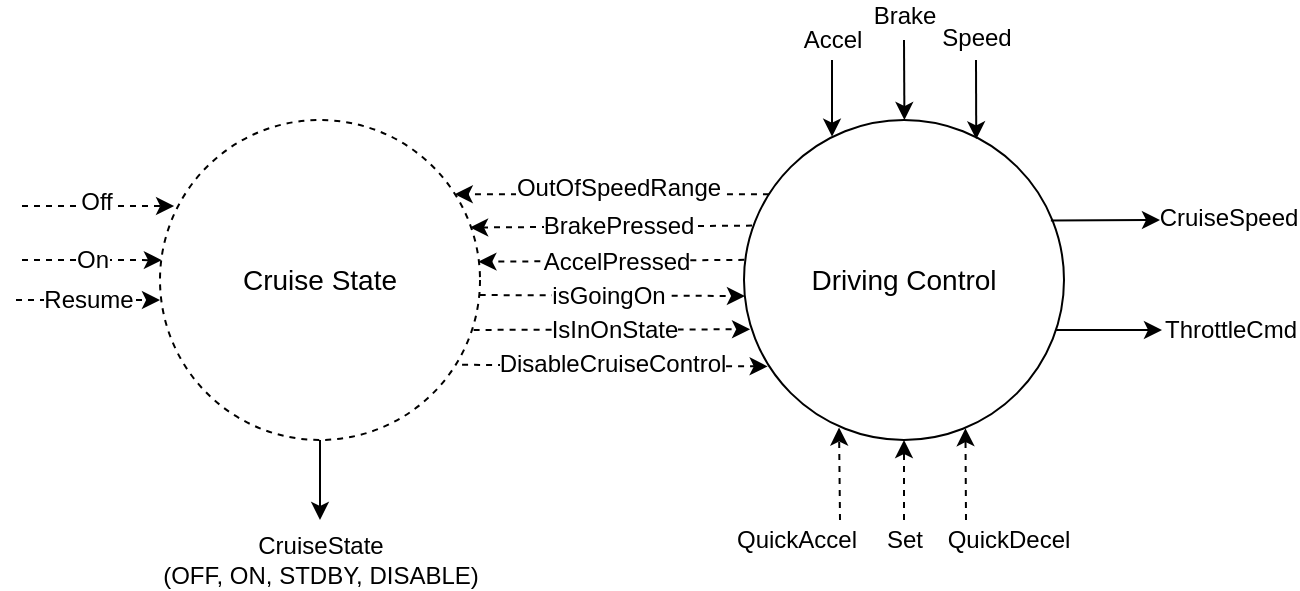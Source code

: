 <mxfile version="12.9.3" type="device"><diagram id="xCBsi5gH17o_qsEy8k9m" name="Page-1"><mxGraphModel dx="905" dy="672" grid="0" gridSize="10" guides="1" tooltips="1" connect="1" arrows="1" fold="1" page="1" pageScale="1" pageWidth="1654" pageHeight="1169" math="0" shadow="0"><root><mxCell id="0"/><mxCell id="1" parent="0"/><mxCell id="5xEWd3McZoz8Aa_qshaV-1" value="Driving Control" style="ellipse;whiteSpace=wrap;html=1;aspect=fixed;fontSize=14;" parent="1" vertex="1"><mxGeometry x="512" y="110" width="160" height="160" as="geometry"/></mxCell><mxCell id="5xEWd3McZoz8Aa_qshaV-2" value="Cruise State" style="ellipse;whiteSpace=wrap;html=1;aspect=fixed;dashed=1;fontSize=14;" parent="1" vertex="1"><mxGeometry x="220" y="110" width="160" height="160" as="geometry"/></mxCell><mxCell id="5xEWd3McZoz8Aa_qshaV-3" value="&lt;font style=&quot;font-size: 12px&quot;&gt;On&lt;/font&gt;" style="endArrow=classic;html=1;entryX=0.006;entryY=0.438;entryDx=0;entryDy=0;entryPerimeter=0;dashed=1;" parent="1" target="5xEWd3McZoz8Aa_qshaV-2" edge="1"><mxGeometry width="50" height="50" relative="1" as="geometry"><mxPoint x="151" y="180" as="sourcePoint"/><mxPoint x="217" y="180" as="targetPoint"/><Array as="points"><mxPoint x="184" y="180"/></Array></mxGeometry></mxCell><mxCell id="5xEWd3McZoz8Aa_qshaV-4" value="" style="endArrow=classic;html=1;entryX=0.044;entryY=0.269;entryDx=0;entryDy=0;entryPerimeter=0;dashed=1;" parent="1" target="5xEWd3McZoz8Aa_qshaV-2" edge="1"><mxGeometry width="50" height="50" relative="1" as="geometry"><mxPoint x="151" y="153" as="sourcePoint"/><mxPoint x="580" y="390" as="targetPoint"/></mxGeometry></mxCell><mxCell id="5xEWd3McZoz8Aa_qshaV-5" value="Off" style="text;html=1;align=center;verticalAlign=middle;resizable=0;points=[];labelBackgroundColor=#ffffff;" parent="5xEWd3McZoz8Aa_qshaV-4" vertex="1" connectable="0"><mxGeometry x="-0.373" y="2" relative="1" as="geometry"><mxPoint x="13" as="offset"/></mxGeometry></mxCell><mxCell id="5xEWd3McZoz8Aa_qshaV-6" value="&lt;font style=&quot;font-size: 12px&quot;&gt;Resume&lt;/font&gt;" style="endArrow=classic;html=1;entryX=0.044;entryY=0.269;entryDx=0;entryDy=0;entryPerimeter=0;dashed=1;" parent="1" edge="1"><mxGeometry width="50" height="50" relative="1" as="geometry"><mxPoint x="148" y="200" as="sourcePoint"/><mxPoint x="220.0" y="200.04" as="targetPoint"/></mxGeometry></mxCell><mxCell id="5xEWd3McZoz8Aa_qshaV-8" value="&lt;font style=&quot;font-size: 12px&quot;&gt;Set&lt;/font&gt;" style="endArrow=classic;html=1;entryX=0.5;entryY=1;entryDx=0;entryDy=0;dashed=1;" parent="1" target="5xEWd3McZoz8Aa_qshaV-1" edge="1"><mxGeometry x="-1" y="-10" width="50" height="50" relative="1" as="geometry"><mxPoint x="592" y="310" as="sourcePoint"/><mxPoint x="609.04" y="400.04" as="targetPoint"/><mxPoint x="-10" y="10" as="offset"/></mxGeometry></mxCell><mxCell id="5xEWd3McZoz8Aa_qshaV-9" value="&lt;font style=&quot;font-size: 12px&quot;&gt;QuickAccel&lt;/font&gt;" style="endArrow=classic;html=1;entryX=0.297;entryY=0.961;entryDx=0;entryDy=0;entryPerimeter=0;dashed=1;" parent="1" target="5xEWd3McZoz8Aa_qshaV-1" edge="1"><mxGeometry x="-1" y="24" width="50" height="50" relative="1" as="geometry"><mxPoint x="560" y="310" as="sourcePoint"/><mxPoint x="629.04" y="310.04" as="targetPoint"/><mxPoint x="2" y="10" as="offset"/></mxGeometry></mxCell><mxCell id="5xEWd3McZoz8Aa_qshaV-10" value="&lt;font style=&quot;font-size: 12px&quot;&gt;QuickDecel&lt;/font&gt;" style="endArrow=classic;html=1;entryX=0.692;entryY=0.963;entryDx=0;entryDy=0;entryPerimeter=0;dashed=1;" parent="1" target="5xEWd3McZoz8Aa_qshaV-1" edge="1"><mxGeometry x="-1" y="-23" width="50" height="50" relative="1" as="geometry"><mxPoint x="623" y="310" as="sourcePoint"/><mxPoint x="617" y="267" as="targetPoint"/><mxPoint x="-2" y="10" as="offset"/></mxGeometry></mxCell><mxCell id="5xEWd3McZoz8Aa_qshaV-12" value="&lt;font style=&quot;font-size: 12px&quot;&gt;Accel&lt;/font&gt;" style="endArrow=classic;html=1;entryX=0.275;entryY=0.052;entryDx=0;entryDy=0;entryPerimeter=0;" parent="1" target="5xEWd3McZoz8Aa_qshaV-1" edge="1"><mxGeometry x="-1" y="10" width="50" height="50" relative="1" as="geometry"><mxPoint x="556" y="80" as="sourcePoint"/><mxPoint x="672" y="180" as="targetPoint"/><mxPoint x="-10" y="-10" as="offset"/></mxGeometry></mxCell><mxCell id="Z60cDOZgIvQwQBdGZyk1-1" value="&lt;font style=&quot;font-size: 12px&quot;&gt;Brake&lt;/font&gt;" style="endArrow=classic;html=1;entryX=0;entryY=0;entryDx=0;entryDy=0;" parent="1" edge="1"><mxGeometry x="-1" y="12" width="50" height="50" relative="1" as="geometry"><mxPoint x="592" y="70" as="sourcePoint"/><mxPoint x="592.211" y="110.001" as="targetPoint"/><mxPoint x="-12" y="-12" as="offset"/></mxGeometry></mxCell><mxCell id="Z60cDOZgIvQwQBdGZyk1-2" value="&lt;font style=&quot;font-size: 12px&quot;&gt;Speed&lt;/font&gt;" style="endArrow=classic;html=1;entryX=0.432;entryY=-0.002;entryDx=0;entryDy=0;entryPerimeter=0;" parent="1" edge="1"><mxGeometry x="-1" y="11" width="50" height="50" relative="1" as="geometry"><mxPoint x="628" y="80" as="sourcePoint"/><mxPoint x="628.12" y="119.68" as="targetPoint"/><mxPoint x="-11" y="-11" as="offset"/></mxGeometry></mxCell><mxCell id="Z60cDOZgIvQwQBdGZyk1-3" value="" style="endArrow=classic;html=1;exitX=0.5;exitY=1;exitDx=0;exitDy=0;" parent="1" source="5xEWd3McZoz8Aa_qshaV-2" edge="1"><mxGeometry width="50" height="50" relative="1" as="geometry"><mxPoint x="300" y="330" as="sourcePoint"/><mxPoint x="300" y="310" as="targetPoint"/></mxGeometry></mxCell><mxCell id="Z60cDOZgIvQwQBdGZyk1-4" value="CruiseState&lt;br&gt;(OFF, ON, STDBY, DISABLE)" style="text;html=1;align=center;verticalAlign=middle;resizable=0;points=[];labelBackgroundColor=#ffffff;" parent="Z60cDOZgIvQwQBdGZyk1-3" vertex="1" connectable="0"><mxGeometry x="-0.475" y="1" relative="1" as="geometry"><mxPoint x="-1" y="49.17" as="offset"/></mxGeometry></mxCell><mxCell id="Z60cDOZgIvQwQBdGZyk1-8" value="" style="endArrow=classic;html=1;entryX=0.995;entryY=0.443;entryDx=0;entryDy=0;entryPerimeter=0;exitX=0.001;exitY=0.437;exitDx=0;exitDy=0;exitPerimeter=0;dashed=1;" parent="1" source="5xEWd3McZoz8Aa_qshaV-1" target="5xEWd3McZoz8Aa_qshaV-2" edge="1"><mxGeometry width="50" height="50" relative="1" as="geometry"><mxPoint x="523" y="178" as="sourcePoint"/><mxPoint x="410" y="260" as="targetPoint"/></mxGeometry></mxCell><mxCell id="Z60cDOZgIvQwQBdGZyk1-9" value="AccelPressed" style="text;html=1;align=center;verticalAlign=middle;resizable=0;points=[];labelBackgroundColor=#ffffff;" parent="Z60cDOZgIvQwQBdGZyk1-8" vertex="1" connectable="0"><mxGeometry x="0.358" y="-2" relative="1" as="geometry"><mxPoint x="25.81" y="2.43" as="offset"/></mxGeometry></mxCell><mxCell id="Z60cDOZgIvQwQBdGZyk1-10" value="" style="endArrow=classic;html=1;entryX=0.969;entryY=0.336;entryDx=0;entryDy=0;entryPerimeter=0;exitX=0.025;exitY=0.33;exitDx=0;exitDy=0;exitPerimeter=0;dashed=1;" parent="1" source="5xEWd3McZoz8Aa_qshaV-1" target="5xEWd3McZoz8Aa_qshaV-2" edge="1"><mxGeometry width="50" height="50" relative="1" as="geometry"><mxPoint x="536" y="140" as="sourcePoint"/><mxPoint x="360.0" y="140.0" as="targetPoint"/></mxGeometry></mxCell><mxCell id="Z60cDOZgIvQwQBdGZyk1-11" value="BrakePressed" style="text;html=1;align=center;verticalAlign=middle;resizable=0;points=[];labelBackgroundColor=#ffffff;" parent="Z60cDOZgIvQwQBdGZyk1-10" vertex="1" connectable="0"><mxGeometry x="0.358" y="-2" relative="1" as="geometry"><mxPoint x="28.15" y="1.55" as="offset"/></mxGeometry></mxCell><mxCell id="Z60cDOZgIvQwQBdGZyk1-12" value="" style="endArrow=classic;html=1;entryX=0.921;entryY=0.232;entryDx=0;entryDy=0;entryPerimeter=0;exitX=0.078;exitY=0.232;exitDx=0;exitDy=0;exitPerimeter=0;dashed=1;" parent="1" source="5xEWd3McZoz8Aa_qshaV-1" target="5xEWd3McZoz8Aa_qshaV-2" edge="1"><mxGeometry width="50" height="50" relative="1" as="geometry"><mxPoint x="543.04" y="140.0" as="sourcePoint"/><mxPoint x="360.96" y="140.4" as="targetPoint"/></mxGeometry></mxCell><mxCell id="Z60cDOZgIvQwQBdGZyk1-13" value="OutOfSpeedRange" style="text;html=1;align=center;verticalAlign=middle;resizable=0;points=[];labelBackgroundColor=#ffffff;" parent="Z60cDOZgIvQwQBdGZyk1-12" vertex="1" connectable="0"><mxGeometry x="0.358" y="-2" relative="1" as="geometry"><mxPoint x="30.69" y="-1.12" as="offset"/></mxGeometry></mxCell><mxCell id="Z60cDOZgIvQwQBdGZyk1-16" value="" style="endArrow=classic;html=1;exitX=0.959;exitY=0.314;exitDx=0;exitDy=0;exitPerimeter=0;" parent="1" source="5xEWd3McZoz8Aa_qshaV-1" edge="1"><mxGeometry width="50" height="50" relative="1" as="geometry"><mxPoint x="668" y="160" as="sourcePoint"/><mxPoint x="720" y="160" as="targetPoint"/></mxGeometry></mxCell><mxCell id="Z60cDOZgIvQwQBdGZyk1-17" value="CruiseSpeed" style="text;html=1;align=center;verticalAlign=middle;resizable=0;points=[];labelBackgroundColor=#ffffff;" parent="Z60cDOZgIvQwQBdGZyk1-16" vertex="1" connectable="0"><mxGeometry x="-0.323" y="1" relative="1" as="geometry"><mxPoint x="70.23" y="-0.16" as="offset"/></mxGeometry></mxCell><mxCell id="Z60cDOZgIvQwQBdGZyk1-18" value="&lt;font style=&quot;font-size: 12px&quot;&gt;ThrottleCmd&lt;/font&gt;" style="endArrow=classic;html=1;" parent="1" edge="1"><mxGeometry x="1" y="34" width="50" height="50" relative="1" as="geometry"><mxPoint x="668" y="215" as="sourcePoint"/><mxPoint x="721" y="215" as="targetPoint"/><mxPoint x="34" y="34" as="offset"/></mxGeometry></mxCell><mxCell id="H3GMpXuu16NlO-j1lKt8-1" value="" style="endArrow=classic;html=1;exitX=0.999;exitY=0.547;exitDx=0;exitDy=0;exitPerimeter=0;entryX=0.003;entryY=0.55;entryDx=0;entryDy=0;entryPerimeter=0;dashed=1;" parent="1" source="5xEWd3McZoz8Aa_qshaV-2" target="5xEWd3McZoz8Aa_qshaV-1" edge="1"><mxGeometry width="50" height="50" relative="1" as="geometry"><mxPoint x="478" y="269" as="sourcePoint"/><mxPoint x="528" y="219" as="targetPoint"/></mxGeometry></mxCell><mxCell id="H3GMpXuu16NlO-j1lKt8-3" value="&lt;font style=&quot;font-size: 12px&quot;&gt;isGoingOn&lt;/font&gt;" style="edgeLabel;html=1;align=center;verticalAlign=middle;resizable=0;points=[];labelBackgroundColor=#ffffff;" parent="H3GMpXuu16NlO-j1lKt8-1" vertex="1" connectable="0"><mxGeometry x="0.37" y="1" relative="1" as="geometry"><mxPoint x="-26.7" y="1.15" as="offset"/></mxGeometry></mxCell><mxCell id="H3GMpXuu16NlO-j1lKt8-2" value="" style="endArrow=classic;html=1;entryX=0.019;entryY=0.654;entryDx=0;entryDy=0;entryPerimeter=0;exitX=0.98;exitY=0.656;exitDx=0;exitDy=0;exitPerimeter=0;dashed=1;" parent="1" source="5xEWd3McZoz8Aa_qshaV-2" target="5xEWd3McZoz8Aa_qshaV-1" edge="1"><mxGeometry width="50" height="50" relative="1" as="geometry"><mxPoint x="385" y="240" as="sourcePoint"/><mxPoint x="435" y="190" as="targetPoint"/></mxGeometry></mxCell><mxCell id="H3GMpXuu16NlO-j1lKt8-4" value="&lt;font style=&quot;font-size: 12px&quot;&gt;IsInOnState&lt;/font&gt;" style="edgeLabel;html=1;align=center;verticalAlign=middle;resizable=0;points=[];labelBackgroundColor=#ffffff;" parent="H3GMpXuu16NlO-j1lKt8-2" vertex="1" connectable="0"><mxGeometry x="-0.067" relative="1" as="geometry"><mxPoint x="5.2" y="0.19" as="offset"/></mxGeometry></mxCell><mxCell id="YrmUa_BmfgbLHqIw119R-1" value="" style="endArrow=classic;html=1;exitX=0.944;exitY=0.765;exitDx=0;exitDy=0;exitPerimeter=0;entryX=0.074;entryY=0.77;entryDx=0;entryDy=0;entryPerimeter=0;dashed=1;" parent="1" source="5xEWd3McZoz8Aa_qshaV-2" target="5xEWd3McZoz8Aa_qshaV-1" edge="1"><mxGeometry width="50" height="50" relative="1" as="geometry"><mxPoint x="436" y="313" as="sourcePoint"/><mxPoint x="486" y="263" as="targetPoint"/></mxGeometry></mxCell><mxCell id="YrmUa_BmfgbLHqIw119R-2" value="&lt;font style=&quot;font-size: 12px&quot;&gt;DisableCruiseControl&lt;/font&gt;" style="edgeLabel;html=1;align=center;verticalAlign=middle;resizable=0;points=[];labelBackgroundColor=#ffffff;" parent="YrmUa_BmfgbLHqIw119R-1" vertex="1" connectable="0"><mxGeometry x="-0.068" y="-1" relative="1" as="geometry"><mxPoint x="4.17" y="-1.77" as="offset"/></mxGeometry></mxCell></root></mxGraphModel></diagram></mxfile>